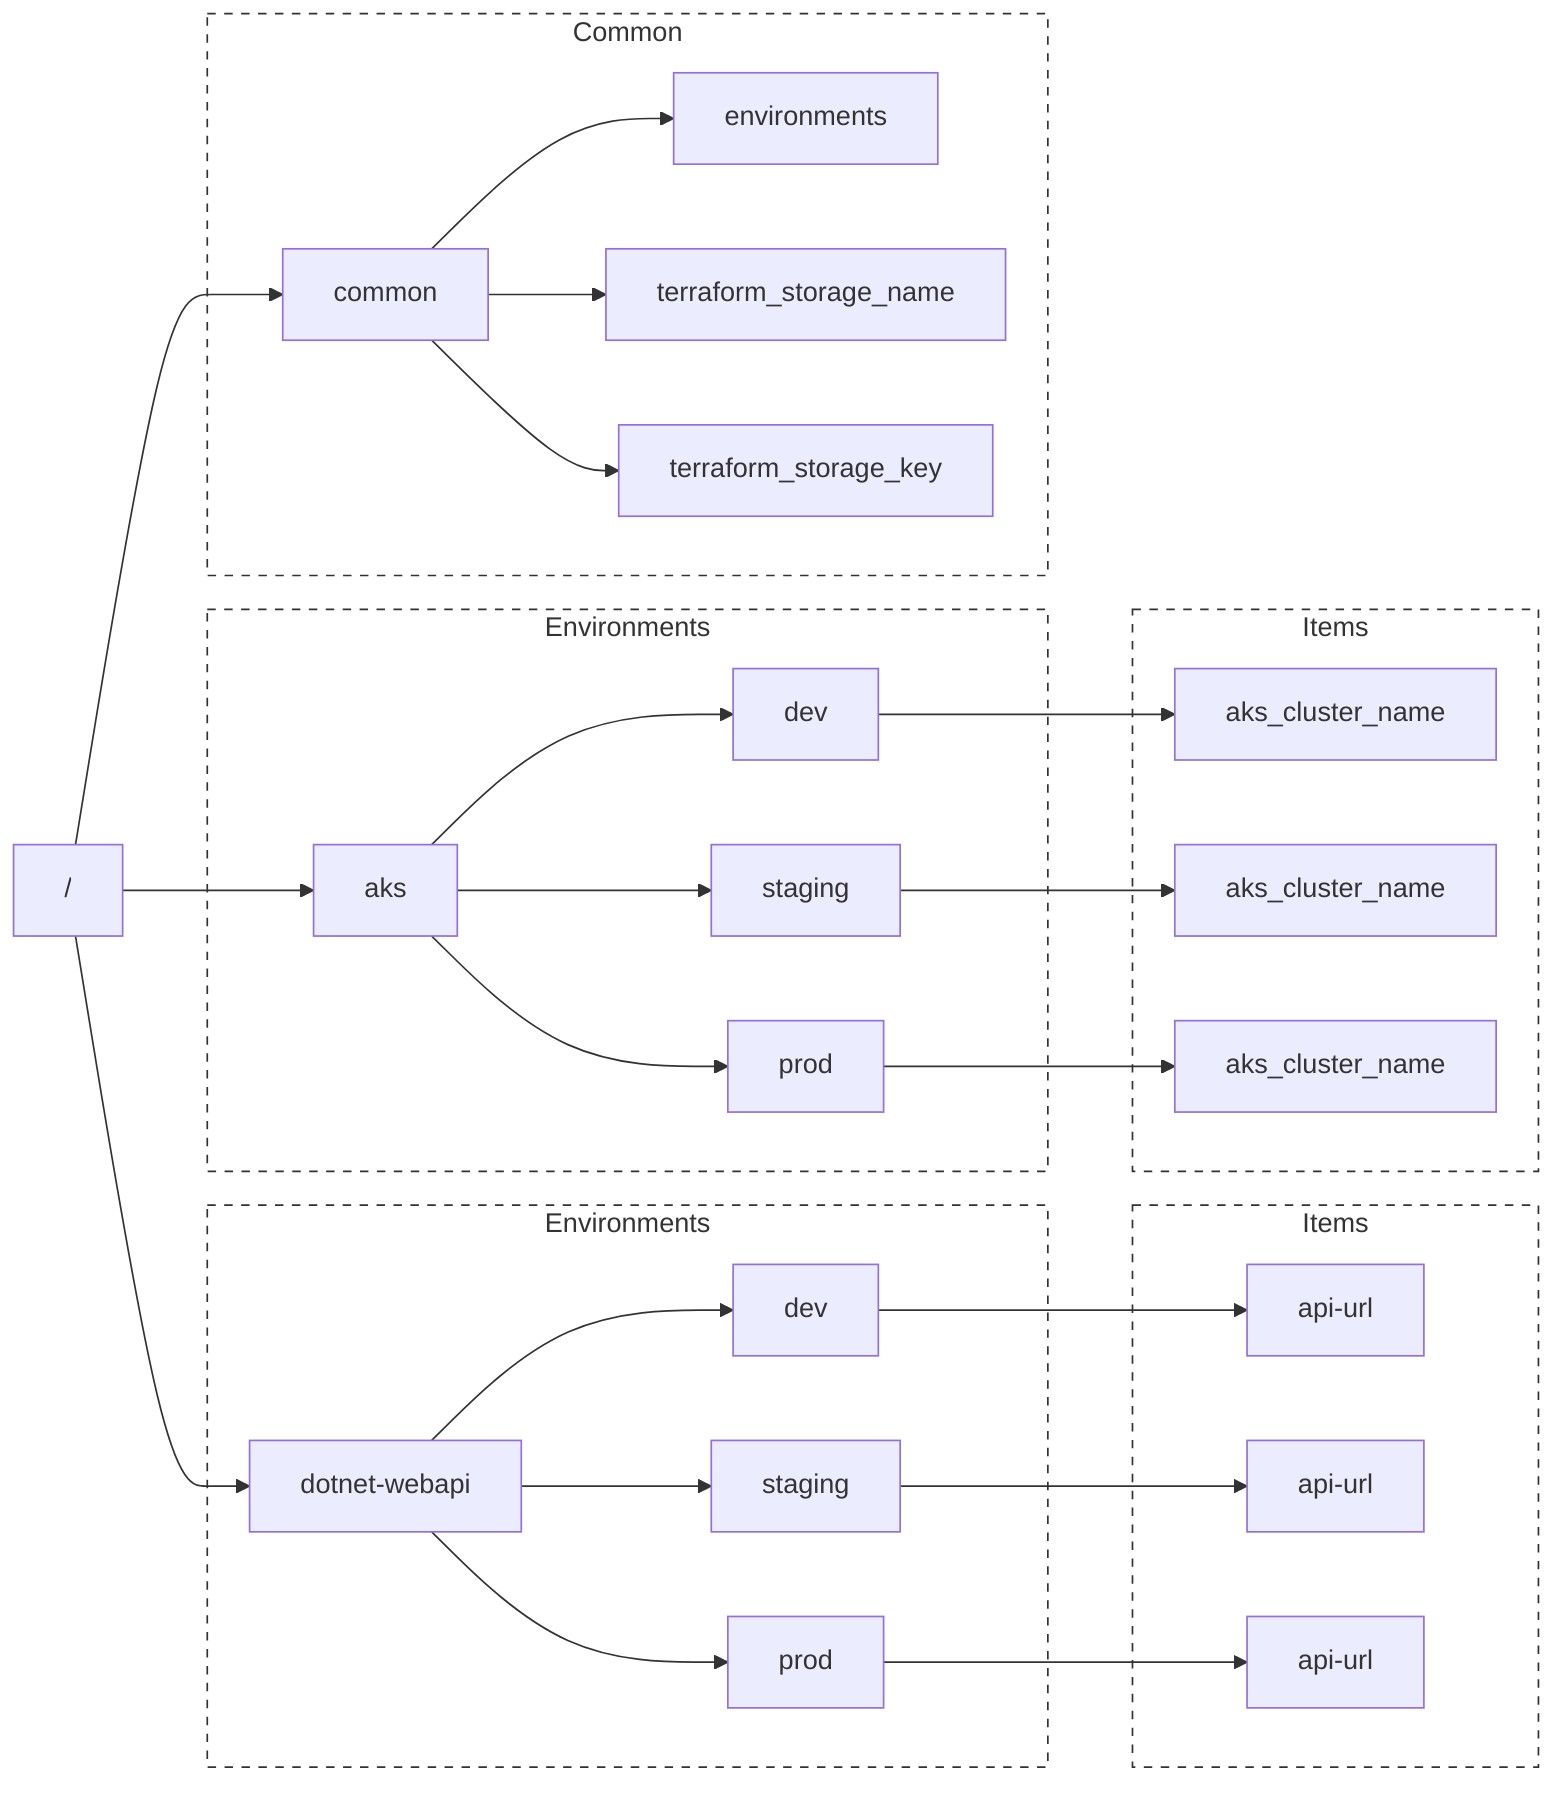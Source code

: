 graph LR
    root["/"] --> 1[common]
    root --> 2[dotnet-webapi]
    root --> 3[aks]

    subgraph 1g[Common]
        1 --> 11[environments]
        1 --> 12[terraform_storage_name]
        1 --> 13[terraform_storage_key]
    end

    subgraph 2g[Environments]
      2 --> 21[dev]
      2 --> 22[staging]
      2 --> 23[prod]
    end

    subgraph 22g[Items]
      21 --> 221[api-url]
      22 --> 222[api-url]
      23 --> 223[api-url]
    end

    subgraph 3g[Environments]
      3 --> 31[dev]
      3 --> 32[staging]
      3 --> 33[prod]
    end

    subgraph 33g[Items]
      31 --> 331[aks_cluster_name]
      32 --> 332[aks_cluster_name]
      33 --> 333[aks_cluster_name]
    end

linkStyle 0,1,2,3,4,5,6 stroke-width:1px;

style 1g fill:transparent,stroke:#323232,stroke-width:1px,stroke-dasharray:5;
style 2g fill:transparent,stroke:#323232,stroke-width:1px,stroke-dasharray:5;
style 22g fill:transparent,stroke:#323232,stroke-width:1px,stroke-dasharray:5;
style 3g fill:transparent,stroke:#323232,stroke-width:1px,stroke-dasharray:5;
style 33g fill:transparent,stroke:#323232,stroke-width:1px,stroke-dasharray:5;